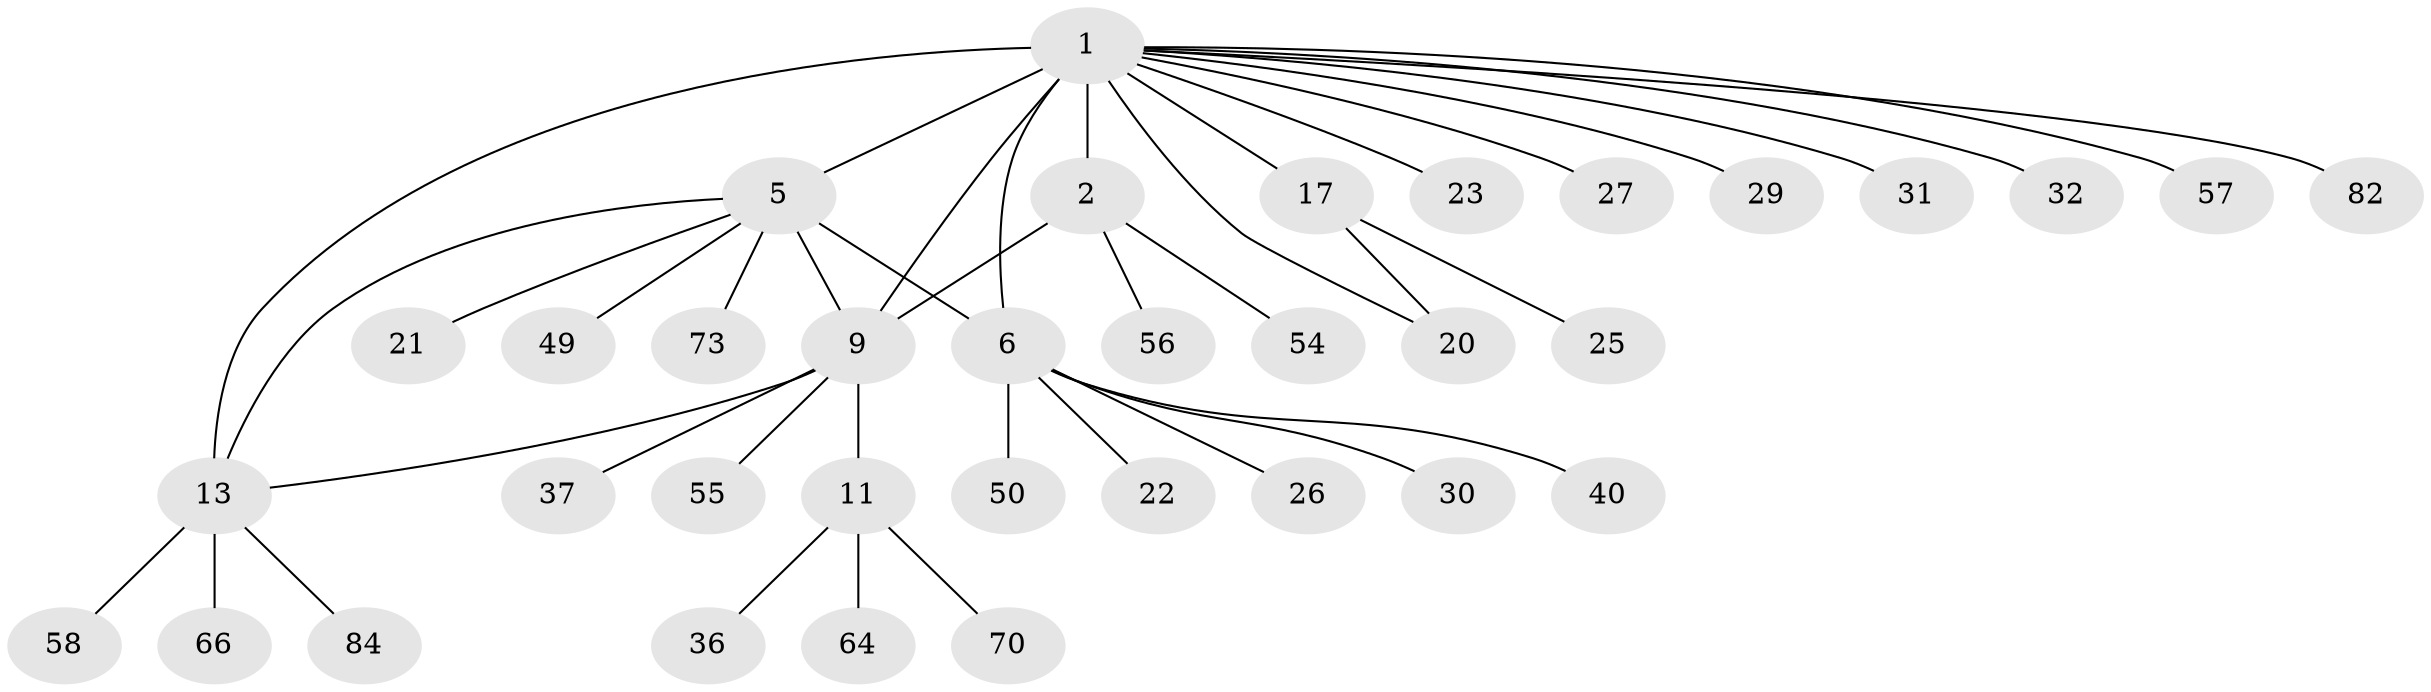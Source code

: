 // original degree distribution, {5: 0.0898876404494382, 7: 0.06741573033707865, 9: 0.011235955056179775, 6: 0.02247191011235955, 4: 0.02247191011235955, 3: 0.0898876404494382, 15: 0.011235955056179775, 1: 0.5617977528089888, 2: 0.12359550561797752}
// Generated by graph-tools (version 1.1) at 2025/19/03/04/25 18:19:56]
// undirected, 35 vertices, 40 edges
graph export_dot {
graph [start="1"]
  node [color=gray90,style=filled];
  1 [super="+3+14+4"];
  2 [super="+46"];
  5 [super="+24+7+68+75+8"];
  6;
  9 [super="+38+10+12"];
  11;
  13 [super="+47+34+48+16"];
  17 [super="+18"];
  20 [super="+45"];
  21;
  22;
  23;
  25 [super="+41+74"];
  26;
  27 [super="+52"];
  29 [super="+53"];
  30;
  31;
  32 [super="+60"];
  36 [super="+71+44"];
  37;
  40;
  49 [super="+61+72"];
  50;
  54 [super="+59+81"];
  55;
  56;
  57;
  58 [super="+62"];
  64;
  66;
  70;
  73;
  82 [super="+86"];
  84;
  1 -- 2 [weight=3];
  1 -- 9 [weight=3];
  1 -- 5;
  1 -- 57;
  1 -- 27;
  1 -- 29;
  1 -- 20 [weight=2];
  1 -- 23;
  1 -- 13 [weight=4];
  1 -- 31;
  1 -- 32;
  1 -- 6;
  1 -- 17 [weight=2];
  1 -- 82;
  2 -- 56;
  2 -- 9;
  2 -- 54;
  5 -- 6 [weight=3];
  5 -- 9;
  5 -- 73;
  5 -- 49;
  5 -- 21;
  5 -- 13;
  6 -- 22;
  6 -- 26;
  6 -- 30;
  6 -- 40;
  6 -- 50;
  9 -- 11 [weight=3];
  9 -- 13;
  9 -- 55;
  9 -- 37;
  11 -- 36;
  11 -- 64;
  11 -- 70;
  13 -- 66;
  13 -- 84;
  13 -- 58;
  17 -- 20 [weight=2];
  17 -- 25;
}

